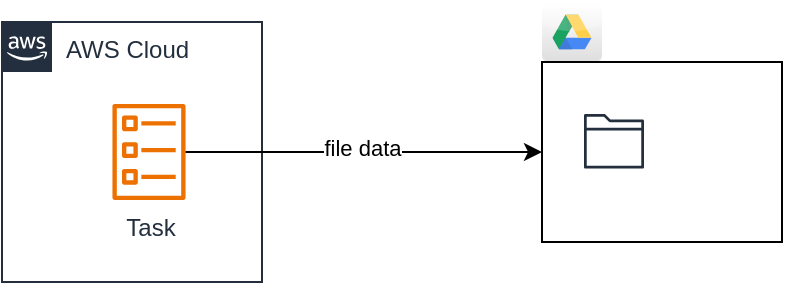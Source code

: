 <mxfile version="26.1.1">
  <diagram id="yPxyJZ8AM_hMuL3Unpa9" name="gitflow">
    <mxGraphModel dx="1687" dy="935" grid="1" gridSize="10" guides="1" tooltips="1" connect="1" arrows="1" fold="1" page="1" pageScale="1" pageWidth="850" pageHeight="1100" math="0" shadow="0">
      <root>
        <mxCell id="0" />
        <mxCell id="1" parent="0" />
        <mxCell id="uPoxbrEsOJ0d0uekCL6A-12" value="AWS Cloud" style="points=[[0,0],[0.25,0],[0.5,0],[0.75,0],[1,0],[1,0.25],[1,0.5],[1,0.75],[1,1],[0.75,1],[0.5,1],[0.25,1],[0,1],[0,0.75],[0,0.5],[0,0.25]];outlineConnect=0;gradientColor=none;html=1;whiteSpace=wrap;fontSize=12;fontStyle=0;container=1;pointerEvents=0;collapsible=0;recursiveResize=0;shape=mxgraph.aws4.group;grIcon=mxgraph.aws4.group_aws_cloud_alt;strokeColor=#232F3E;fillColor=none;verticalAlign=top;align=left;spacingLeft=30;fontColor=#232F3E;dashed=0;" vertex="1" parent="1">
          <mxGeometry x="370" y="290" width="130" height="130" as="geometry" />
        </mxCell>
        <mxCell id="uPoxbrEsOJ0d0uekCL6A-2" value="Task" style="sketch=0;outlineConnect=0;fontColor=#232F3E;gradientColor=none;fillColor=#ED7100;strokeColor=none;dashed=0;verticalLabelPosition=bottom;verticalAlign=top;align=center;html=1;fontSize=12;fontStyle=0;aspect=fixed;pointerEvents=1;shape=mxgraph.aws4.ecs_task;" vertex="1" parent="1">
          <mxGeometry x="425" y="331" width="37" height="48" as="geometry" />
        </mxCell>
        <mxCell id="uPoxbrEsOJ0d0uekCL6A-5" value="" style="group" vertex="1" connectable="0" parent="1">
          <mxGeometry x="640" y="280" width="120" height="120" as="geometry" />
        </mxCell>
        <mxCell id="uPoxbrEsOJ0d0uekCL6A-3" value="" style="dashed=0;outlineConnect=0;html=1;align=center;labelPosition=center;verticalLabelPosition=bottom;verticalAlign=top;shape=mxgraph.webicons.google_drive;gradientColor=#DFDEDE;aspect=fixed;" vertex="1" parent="uPoxbrEsOJ0d0uekCL6A-5">
          <mxGeometry width="30" height="30" as="geometry" />
        </mxCell>
        <mxCell id="uPoxbrEsOJ0d0uekCL6A-10" value="" style="group" vertex="1" connectable="0" parent="uPoxbrEsOJ0d0uekCL6A-5">
          <mxGeometry y="30" width="120" height="90" as="geometry" />
        </mxCell>
        <mxCell id="uPoxbrEsOJ0d0uekCL6A-4" value="" style="rounded=0;whiteSpace=wrap;html=1;" vertex="1" parent="uPoxbrEsOJ0d0uekCL6A-10">
          <mxGeometry width="120" height="90" as="geometry" />
        </mxCell>
        <mxCell id="uPoxbrEsOJ0d0uekCL6A-11" value="" style="sketch=0;outlineConnect=0;fontColor=#232F3E;gradientColor=none;fillColor=#232F3D;strokeColor=none;dashed=0;verticalLabelPosition=bottom;verticalAlign=top;align=center;html=1;fontSize=12;fontStyle=0;aspect=fixed;pointerEvents=1;shape=mxgraph.aws4.folder;" vertex="1" parent="uPoxbrEsOJ0d0uekCL6A-10">
          <mxGeometry x="21" y="26" width="30" height="27.31" as="geometry" />
        </mxCell>
        <mxCell id="uPoxbrEsOJ0d0uekCL6A-7" value="" style="endArrow=classic;html=1;rounded=0;entryX=0;entryY=0.5;entryDx=0;entryDy=0;" edge="1" parent="1" source="uPoxbrEsOJ0d0uekCL6A-2" target="uPoxbrEsOJ0d0uekCL6A-4">
          <mxGeometry width="50" height="50" relative="1" as="geometry">
            <mxPoint x="540" y="260" as="sourcePoint" />
            <mxPoint x="590" y="210" as="targetPoint" />
          </mxGeometry>
        </mxCell>
        <mxCell id="uPoxbrEsOJ0d0uekCL6A-8" value="file data" style="edgeLabel;html=1;align=center;verticalAlign=middle;resizable=0;points=[];" vertex="1" connectable="0" parent="uPoxbrEsOJ0d0uekCL6A-7">
          <mxGeometry x="-0.01" y="2" relative="1" as="geometry">
            <mxPoint as="offset" />
          </mxGeometry>
        </mxCell>
      </root>
    </mxGraphModel>
  </diagram>
</mxfile>
